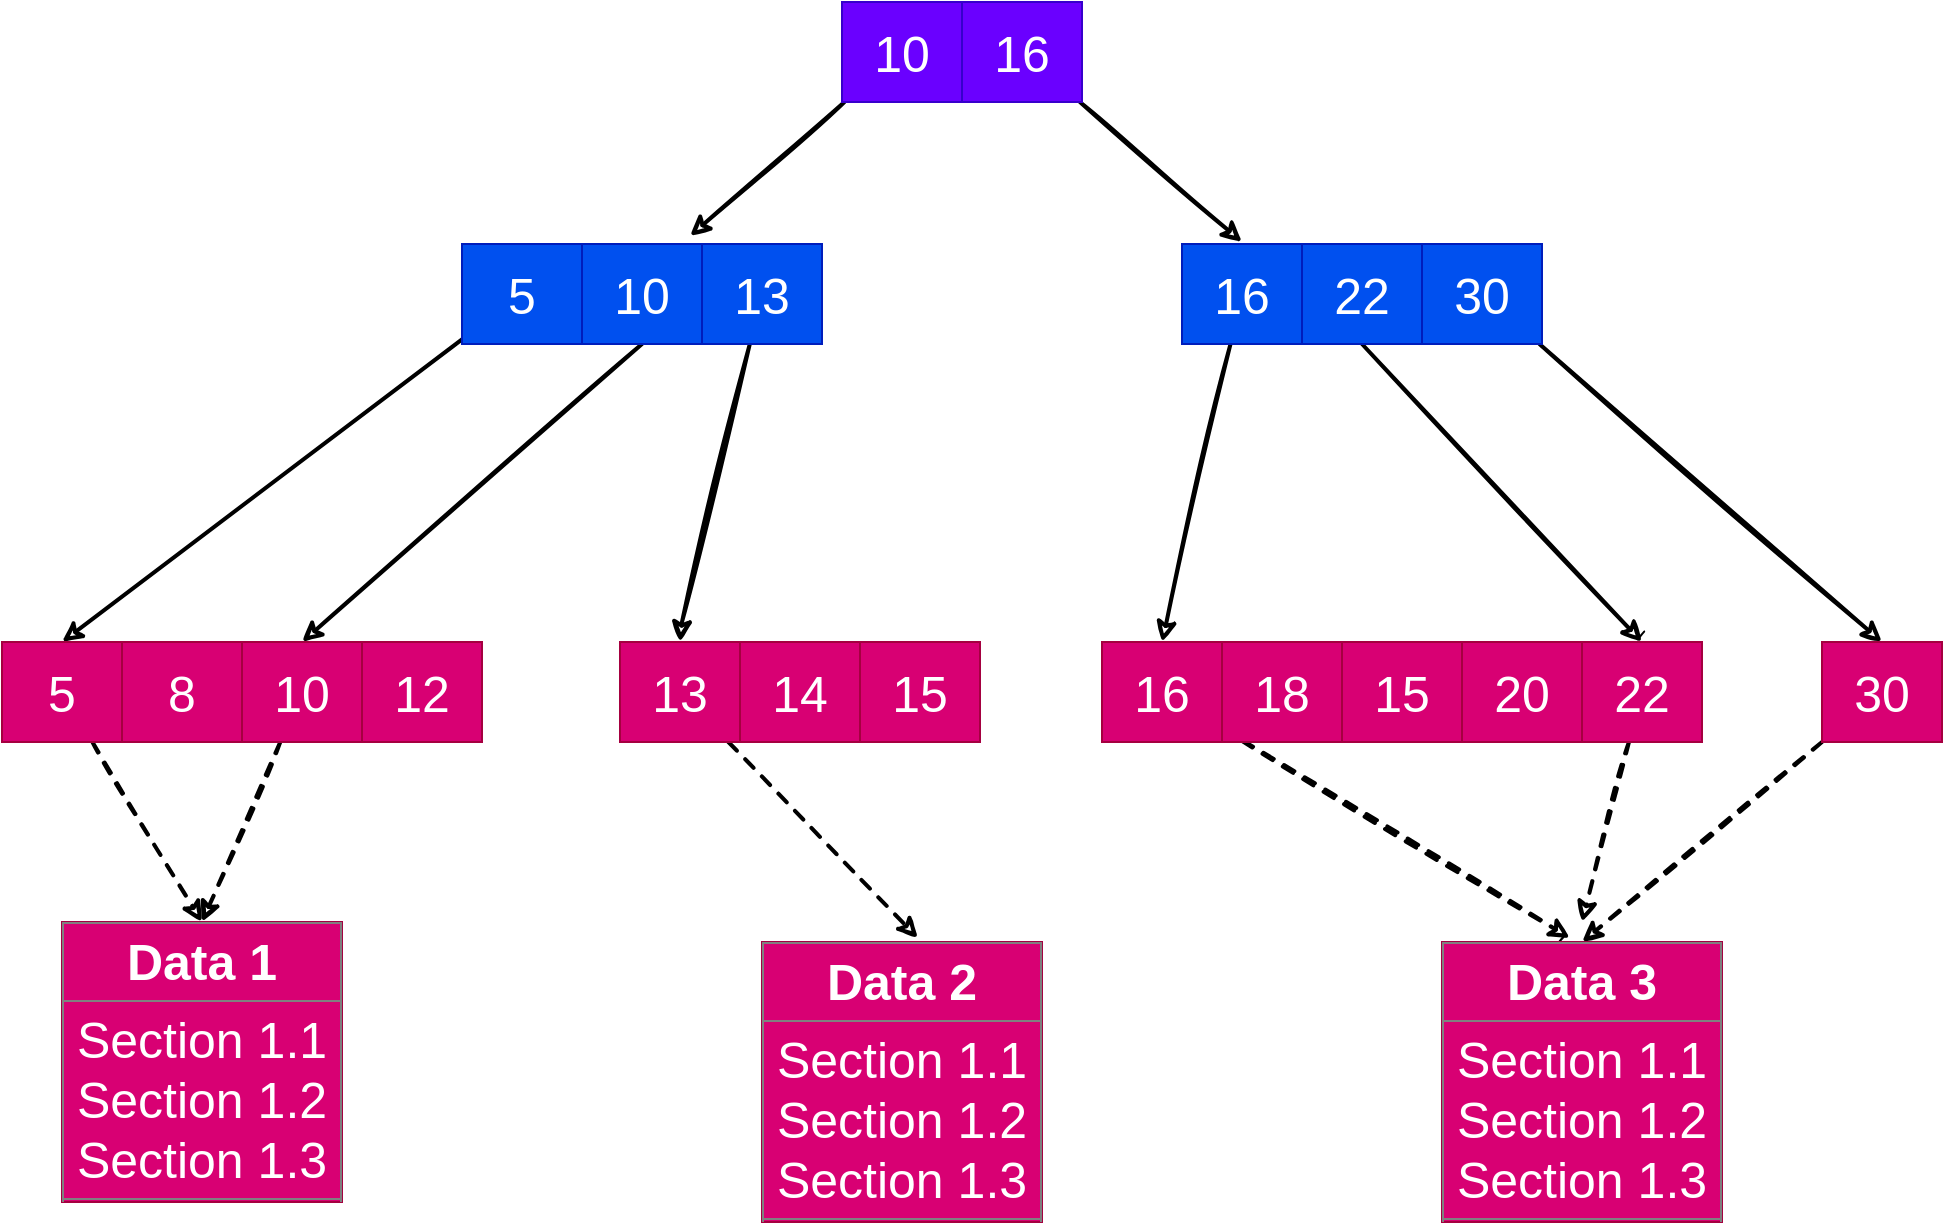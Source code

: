 <mxfile version="17.4.6" type="github">
  <diagram id="oM6h9SsoUexSCo5z9NOw" name="第 1 页">
    <mxGraphModel dx="1039" dy="779" grid="1" gridSize="10" guides="1" tooltips="1" connect="1" arrows="1" fold="1" page="1" pageScale="1" pageWidth="1169" pageHeight="1654" math="0" shadow="0">
      <root>
        <mxCell id="0" />
        <mxCell id="1" parent="0" />
        <mxCell id="7jz7HBOH-z8YSX1MM9xR-27" style="edgeStyle=none;rounded=0;orthogonalLoop=1;jettySize=auto;html=1;entryX=0.9;entryY=-0.08;entryDx=0;entryDy=0;entryPerimeter=0;fontSize=25;strokeWidth=2;sketch=1;" edge="1" parent="1" source="7jz7HBOH-z8YSX1MM9xR-1" target="7jz7HBOH-z8YSX1MM9xR-4">
          <mxGeometry relative="1" as="geometry" />
        </mxCell>
        <mxCell id="7jz7HBOH-z8YSX1MM9xR-1" value="&lt;font style=&quot;font-size: 25px&quot;&gt;10&lt;/font&gt;" style="rounded=0;whiteSpace=wrap;html=1;fillColor=#6a00ff;fontColor=#ffffff;strokeColor=#3700CC;" vertex="1" parent="1">
          <mxGeometry x="440" y="120" width="60" height="50" as="geometry" />
        </mxCell>
        <mxCell id="7jz7HBOH-z8YSX1MM9xR-26" style="edgeStyle=none;rounded=0;orthogonalLoop=1;jettySize=auto;html=1;fontSize=25;strokeWidth=2;sketch=1;" edge="1" parent="1" source="7jz7HBOH-z8YSX1MM9xR-2">
          <mxGeometry relative="1" as="geometry">
            <mxPoint x="640" y="240" as="targetPoint" />
          </mxGeometry>
        </mxCell>
        <mxCell id="7jz7HBOH-z8YSX1MM9xR-2" value="&lt;span style=&quot;font-size: 25px&quot;&gt;16&lt;/span&gt;" style="rounded=0;whiteSpace=wrap;html=1;fillColor=#6a00ff;fontColor=#ffffff;strokeColor=#3700CC;" vertex="1" parent="1">
          <mxGeometry x="500" y="120" width="60" height="50" as="geometry" />
        </mxCell>
        <mxCell id="7jz7HBOH-z8YSX1MM9xR-30" style="edgeStyle=none;rounded=0;orthogonalLoop=1;jettySize=auto;html=1;entryX=0.5;entryY=0;entryDx=0;entryDy=0;fontSize=25;strokeWidth=2;sketch=1;" edge="1" parent="1" source="7jz7HBOH-z8YSX1MM9xR-3" target="7jz7HBOH-z8YSX1MM9xR-10">
          <mxGeometry relative="1" as="geometry" />
        </mxCell>
        <mxCell id="7jz7HBOH-z8YSX1MM9xR-3" value="&lt;span style=&quot;font-size: 25px&quot;&gt;5&lt;/span&gt;" style="rounded=0;whiteSpace=wrap;html=1;fillColor=#0050ef;fontColor=#ffffff;strokeColor=#001DBC;" vertex="1" parent="1">
          <mxGeometry x="250" y="241" width="60" height="50" as="geometry" />
        </mxCell>
        <mxCell id="7jz7HBOH-z8YSX1MM9xR-29" style="edgeStyle=none;rounded=0;orthogonalLoop=1;jettySize=auto;html=1;exitX=0.5;exitY=1;exitDx=0;exitDy=0;entryX=0.5;entryY=0;entryDx=0;entryDy=0;fontSize=25;strokeWidth=2;sketch=1;" edge="1" parent="1" source="7jz7HBOH-z8YSX1MM9xR-4" target="7jz7HBOH-z8YSX1MM9xR-12">
          <mxGeometry relative="1" as="geometry" />
        </mxCell>
        <mxCell id="7jz7HBOH-z8YSX1MM9xR-4" value="&lt;span style=&quot;font-size: 25px&quot;&gt;10&lt;/span&gt;" style="rounded=0;whiteSpace=wrap;html=1;fillColor=#0050ef;fontColor=#ffffff;strokeColor=#001DBC;" vertex="1" parent="1">
          <mxGeometry x="310" y="241" width="60" height="50" as="geometry" />
        </mxCell>
        <mxCell id="7jz7HBOH-z8YSX1MM9xR-28" style="edgeStyle=none;rounded=0;orthogonalLoop=1;jettySize=auto;html=1;fontSize=25;strokeWidth=2;entryX=0.5;entryY=0;entryDx=0;entryDy=0;sketch=1;" edge="1" parent="1" source="7jz7HBOH-z8YSX1MM9xR-5" target="7jz7HBOH-z8YSX1MM9xR-14">
          <mxGeometry relative="1" as="geometry">
            <mxPoint x="360" y="430" as="targetPoint" />
            <Array as="points">
              <mxPoint x="360" y="430" />
            </Array>
          </mxGeometry>
        </mxCell>
        <mxCell id="7jz7HBOH-z8YSX1MM9xR-5" value="&lt;span style=&quot;font-size: 25px&quot;&gt;13&lt;/span&gt;" style="rounded=0;whiteSpace=wrap;html=1;fillColor=#0050ef;fontColor=#ffffff;strokeColor=#001DBC;" vertex="1" parent="1">
          <mxGeometry x="370" y="241" width="60" height="50" as="geometry" />
        </mxCell>
        <mxCell id="7jz7HBOH-z8YSX1MM9xR-31" style="edgeStyle=none;rounded=0;orthogonalLoop=1;jettySize=auto;html=1;entryX=0.5;entryY=0;entryDx=0;entryDy=0;fontSize=25;strokeWidth=2;sketch=1;" edge="1" parent="1" source="7jz7HBOH-z8YSX1MM9xR-7" target="7jz7HBOH-z8YSX1MM9xR-18">
          <mxGeometry relative="1" as="geometry" />
        </mxCell>
        <mxCell id="7jz7HBOH-z8YSX1MM9xR-7" value="&lt;span style=&quot;font-size: 25px&quot;&gt;16&lt;/span&gt;" style="rounded=0;whiteSpace=wrap;html=1;fillColor=#0050ef;fontColor=#ffffff;strokeColor=#001DBC;" vertex="1" parent="1">
          <mxGeometry x="610" y="241" width="60" height="50" as="geometry" />
        </mxCell>
        <mxCell id="7jz7HBOH-z8YSX1MM9xR-32" style="edgeStyle=none;rounded=0;orthogonalLoop=1;jettySize=auto;html=1;exitX=0.5;exitY=1;exitDx=0;exitDy=0;entryX=0.5;entryY=0;entryDx=0;entryDy=0;fontSize=25;strokeWidth=2;sketch=1;" edge="1" parent="1" source="7jz7HBOH-z8YSX1MM9xR-8" target="7jz7HBOH-z8YSX1MM9xR-22">
          <mxGeometry relative="1" as="geometry" />
        </mxCell>
        <mxCell id="7jz7HBOH-z8YSX1MM9xR-8" value="&lt;span style=&quot;font-size: 25px&quot;&gt;22&lt;/span&gt;" style="rounded=0;whiteSpace=wrap;html=1;fillColor=#0050ef;fontColor=#ffffff;strokeColor=#001DBC;" vertex="1" parent="1">
          <mxGeometry x="670" y="241" width="60" height="50" as="geometry" />
        </mxCell>
        <mxCell id="7jz7HBOH-z8YSX1MM9xR-33" style="edgeStyle=none;rounded=0;orthogonalLoop=1;jettySize=auto;html=1;entryX=0.5;entryY=0;entryDx=0;entryDy=0;fontSize=25;strokeWidth=2;sketch=1;" edge="1" parent="1" source="7jz7HBOH-z8YSX1MM9xR-9" target="7jz7HBOH-z8YSX1MM9xR-23">
          <mxGeometry relative="1" as="geometry" />
        </mxCell>
        <mxCell id="7jz7HBOH-z8YSX1MM9xR-9" value="&lt;span style=&quot;font-size: 25px&quot;&gt;30&lt;/span&gt;" style="rounded=0;whiteSpace=wrap;html=1;fillColor=#0050ef;fontColor=#ffffff;strokeColor=#001DBC;" vertex="1" parent="1">
          <mxGeometry x="730" y="241" width="60" height="50" as="geometry" />
        </mxCell>
        <mxCell id="7jz7HBOH-z8YSX1MM9xR-40" style="edgeStyle=none;rounded=0;sketch=1;orthogonalLoop=1;jettySize=auto;html=1;entryX=0.5;entryY=0;entryDx=0;entryDy=0;dashed=1;fontSize=25;strokeWidth=2;" edge="1" parent="1" source="7jz7HBOH-z8YSX1MM9xR-10" target="7jz7HBOH-z8YSX1MM9xR-39">
          <mxGeometry relative="1" as="geometry" />
        </mxCell>
        <mxCell id="7jz7HBOH-z8YSX1MM9xR-10" value="&lt;span style=&quot;font-size: 25px&quot;&gt;5&lt;/span&gt;" style="rounded=0;whiteSpace=wrap;html=1;fillColor=#d80073;fontColor=#ffffff;strokeColor=#A50040;" vertex="1" parent="1">
          <mxGeometry x="20" y="440" width="60" height="50" as="geometry" />
        </mxCell>
        <mxCell id="7jz7HBOH-z8YSX1MM9xR-11" value="&lt;span style=&quot;font-size: 25px&quot;&gt;8&lt;/span&gt;" style="rounded=0;whiteSpace=wrap;html=1;fillColor=#d80073;fontColor=#ffffff;strokeColor=#A50040;" vertex="1" parent="1">
          <mxGeometry x="80" y="440" width="60" height="50" as="geometry" />
        </mxCell>
        <mxCell id="7jz7HBOH-z8YSX1MM9xR-47" style="edgeStyle=none;rounded=0;sketch=1;orthogonalLoop=1;jettySize=auto;html=1;entryX=0.5;entryY=0;entryDx=0;entryDy=0;dashed=1;fontSize=25;strokeWidth=2;" edge="1" parent="1" source="7jz7HBOH-z8YSX1MM9xR-12" target="7jz7HBOH-z8YSX1MM9xR-39">
          <mxGeometry relative="1" as="geometry" />
        </mxCell>
        <mxCell id="7jz7HBOH-z8YSX1MM9xR-12" value="&lt;span style=&quot;font-size: 25px&quot;&gt;10&lt;/span&gt;" style="rounded=0;whiteSpace=wrap;html=1;fillColor=#d80073;fontColor=#ffffff;strokeColor=#A50040;" vertex="1" parent="1">
          <mxGeometry x="140" y="440" width="60" height="50" as="geometry" />
        </mxCell>
        <mxCell id="7jz7HBOH-z8YSX1MM9xR-13" value="&lt;span style=&quot;font-size: 25px&quot;&gt;12&lt;/span&gt;" style="rounded=0;whiteSpace=wrap;html=1;fillColor=#d80073;fontColor=#ffffff;strokeColor=#A50040;" vertex="1" parent="1">
          <mxGeometry x="200" y="440" width="60" height="50" as="geometry" />
        </mxCell>
        <mxCell id="7jz7HBOH-z8YSX1MM9xR-43" style="edgeStyle=none;rounded=0;sketch=1;orthogonalLoop=1;jettySize=auto;html=1;entryX=0.557;entryY=-0.014;entryDx=0;entryDy=0;entryPerimeter=0;dashed=1;fontSize=25;strokeWidth=2;" edge="1" parent="1" source="7jz7HBOH-z8YSX1MM9xR-14" target="7jz7HBOH-z8YSX1MM9xR-41">
          <mxGeometry relative="1" as="geometry" />
        </mxCell>
        <mxCell id="7jz7HBOH-z8YSX1MM9xR-14" value="&lt;span style=&quot;font-size: 25px&quot;&gt;13&lt;/span&gt;" style="rounded=0;whiteSpace=wrap;html=1;fillColor=#d80073;fontColor=#ffffff;strokeColor=#A50040;" vertex="1" parent="1">
          <mxGeometry x="329" y="440" width="60" height="50" as="geometry" />
        </mxCell>
        <mxCell id="7jz7HBOH-z8YSX1MM9xR-15" value="&lt;span style=&quot;font-size: 25px&quot;&gt;14&lt;/span&gt;" style="rounded=0;whiteSpace=wrap;html=1;fillColor=#d80073;fontColor=#ffffff;strokeColor=#A50040;" vertex="1" parent="1">
          <mxGeometry x="389" y="440" width="60" height="50" as="geometry" />
        </mxCell>
        <mxCell id="7jz7HBOH-z8YSX1MM9xR-16" value="&lt;span style=&quot;font-size: 25px&quot;&gt;15&lt;/span&gt;" style="rounded=0;whiteSpace=wrap;html=1;fillColor=#d80073;fontColor=#ffffff;strokeColor=#A50040;" vertex="1" parent="1">
          <mxGeometry x="449" y="440" width="60" height="50" as="geometry" />
        </mxCell>
        <mxCell id="7jz7HBOH-z8YSX1MM9xR-45" style="edgeStyle=none;rounded=0;sketch=1;orthogonalLoop=1;jettySize=auto;html=1;entryX=0.457;entryY=-0.014;entryDx=0;entryDy=0;entryPerimeter=0;dashed=1;fontSize=25;strokeWidth=2;" edge="1" parent="1" source="7jz7HBOH-z8YSX1MM9xR-18" target="7jz7HBOH-z8YSX1MM9xR-42">
          <mxGeometry relative="1" as="geometry" />
        </mxCell>
        <mxCell id="7jz7HBOH-z8YSX1MM9xR-18" value="&lt;span style=&quot;font-size: 25px&quot;&gt;16&lt;/span&gt;" style="rounded=0;whiteSpace=wrap;html=1;fillColor=#d80073;fontColor=#ffffff;strokeColor=#A50040;" vertex="1" parent="1">
          <mxGeometry x="570" y="440" width="60" height="50" as="geometry" />
        </mxCell>
        <mxCell id="7jz7HBOH-z8YSX1MM9xR-19" value="&lt;span style=&quot;font-size: 25px&quot;&gt;18&lt;/span&gt;" style="rounded=0;whiteSpace=wrap;html=1;fillColor=#d80073;fontColor=#ffffff;strokeColor=#A50040;" vertex="1" parent="1">
          <mxGeometry x="630" y="440" width="60" height="50" as="geometry" />
        </mxCell>
        <mxCell id="7jz7HBOH-z8YSX1MM9xR-20" value="&lt;span style=&quot;font-size: 25px&quot;&gt;15&lt;/span&gt;" style="rounded=0;whiteSpace=wrap;html=1;fillColor=#d80073;fontColor=#ffffff;strokeColor=#A50040;" vertex="1" parent="1">
          <mxGeometry x="690" y="440" width="60" height="50" as="geometry" />
        </mxCell>
        <mxCell id="7jz7HBOH-z8YSX1MM9xR-21" value="&lt;span style=&quot;font-size: 25px&quot;&gt;20&lt;/span&gt;" style="rounded=0;whiteSpace=wrap;html=1;fillColor=#d80073;fontColor=#ffffff;strokeColor=#A50040;" vertex="1" parent="1">
          <mxGeometry x="750" y="440" width="60" height="50" as="geometry" />
        </mxCell>
        <mxCell id="7jz7HBOH-z8YSX1MM9xR-46" style="edgeStyle=none;rounded=0;sketch=1;orthogonalLoop=1;jettySize=auto;html=1;dashed=1;fontSize=25;strokeWidth=2;" edge="1" parent="1" source="7jz7HBOH-z8YSX1MM9xR-22">
          <mxGeometry relative="1" as="geometry">
            <mxPoint x="810" y="580" as="targetPoint" />
          </mxGeometry>
        </mxCell>
        <mxCell id="7jz7HBOH-z8YSX1MM9xR-22" value="&lt;span style=&quot;font-size: 25px&quot;&gt;22&lt;/span&gt;" style="rounded=0;whiteSpace=wrap;html=1;fillColor=#d80073;fontColor=#ffffff;strokeColor=#A50040;" vertex="1" parent="1">
          <mxGeometry x="810" y="440" width="60" height="50" as="geometry" />
        </mxCell>
        <mxCell id="7jz7HBOH-z8YSX1MM9xR-44" style="edgeStyle=none;rounded=0;sketch=1;orthogonalLoop=1;jettySize=auto;html=1;entryX=0.5;entryY=0;entryDx=0;entryDy=0;dashed=1;fontSize=25;strokeWidth=2;" edge="1" parent="1" source="7jz7HBOH-z8YSX1MM9xR-23" target="7jz7HBOH-z8YSX1MM9xR-42">
          <mxGeometry relative="1" as="geometry" />
        </mxCell>
        <mxCell id="7jz7HBOH-z8YSX1MM9xR-23" value="&lt;span style=&quot;font-size: 25px&quot;&gt;30&lt;/span&gt;" style="rounded=0;whiteSpace=wrap;html=1;fillColor=#d80073;fontColor=#ffffff;strokeColor=#A50040;" vertex="1" parent="1">
          <mxGeometry x="930" y="440" width="60" height="50" as="geometry" />
        </mxCell>
        <mxCell id="7jz7HBOH-z8YSX1MM9xR-39" value="&lt;table border=&quot;1&quot; width=&quot;100%&quot; cellpadding=&quot;4&quot; style=&quot;width: 100% ; height: 100% ; border-collapse: collapse&quot;&gt;&lt;tbody&gt;&lt;tr&gt;&lt;th align=&quot;center&quot;&gt;Data 1&lt;/th&gt;&lt;/tr&gt;&lt;tr&gt;&lt;td align=&quot;center&quot;&gt;Section 1.1&lt;br&gt;Section 1.2&lt;br&gt;Section 1.3&lt;/td&gt;&lt;/tr&gt;&lt;tr&gt;&lt;td align=&quot;center&quot;&gt;Section 2.1&lt;br&gt;Section 2.2&lt;br&gt;Section 2.3&lt;/td&gt;&lt;/tr&gt;&lt;/tbody&gt;&lt;/table&gt;" style="text;html=1;strokeColor=#A50040;fillColor=#d80073;overflow=fill;fontSize=25;fontColor=#ffffff;" vertex="1" parent="1">
          <mxGeometry x="50" y="580" width="140" height="140" as="geometry" />
        </mxCell>
        <mxCell id="7jz7HBOH-z8YSX1MM9xR-41" value="&lt;table border=&quot;1&quot; width=&quot;100%&quot; cellpadding=&quot;4&quot; style=&quot;width: 100% ; height: 100% ; border-collapse: collapse&quot;&gt;&lt;tbody&gt;&lt;tr&gt;&lt;th align=&quot;center&quot;&gt;Data 2&lt;/th&gt;&lt;/tr&gt;&lt;tr&gt;&lt;td align=&quot;center&quot;&gt;Section 1.1&lt;br&gt;Section 1.2&lt;br&gt;Section 1.3&lt;/td&gt;&lt;/tr&gt;&lt;tr&gt;&lt;td align=&quot;center&quot;&gt;Section 2.1&lt;br&gt;Section 2.2&lt;br&gt;Section 2.3&lt;/td&gt;&lt;/tr&gt;&lt;/tbody&gt;&lt;/table&gt;" style="text;html=1;strokeColor=#A50040;fillColor=#d80073;overflow=fill;fontSize=25;fontColor=#ffffff;" vertex="1" parent="1">
          <mxGeometry x="400" y="590" width="140" height="140" as="geometry" />
        </mxCell>
        <mxCell id="7jz7HBOH-z8YSX1MM9xR-42" value="&lt;table border=&quot;1&quot; width=&quot;100%&quot; cellpadding=&quot;4&quot; style=&quot;width: 100% ; height: 100% ; border-collapse: collapse&quot;&gt;&lt;tbody&gt;&lt;tr&gt;&lt;th align=&quot;center&quot;&gt;Data 3&lt;/th&gt;&lt;/tr&gt;&lt;tr&gt;&lt;td align=&quot;center&quot;&gt;Section 1.1&lt;br&gt;Section 1.2&lt;br&gt;Section 1.3&lt;/td&gt;&lt;/tr&gt;&lt;tr&gt;&lt;td align=&quot;center&quot;&gt;Section 2.1&lt;br&gt;Section 2.2&lt;br&gt;Section 2.3&lt;/td&gt;&lt;/tr&gt;&lt;/tbody&gt;&lt;/table&gt;" style="text;html=1;strokeColor=#A50040;fillColor=#d80073;overflow=fill;fontSize=25;fontColor=#ffffff;" vertex="1" parent="1">
          <mxGeometry x="740" y="590" width="140" height="140" as="geometry" />
        </mxCell>
      </root>
    </mxGraphModel>
  </diagram>
</mxfile>
